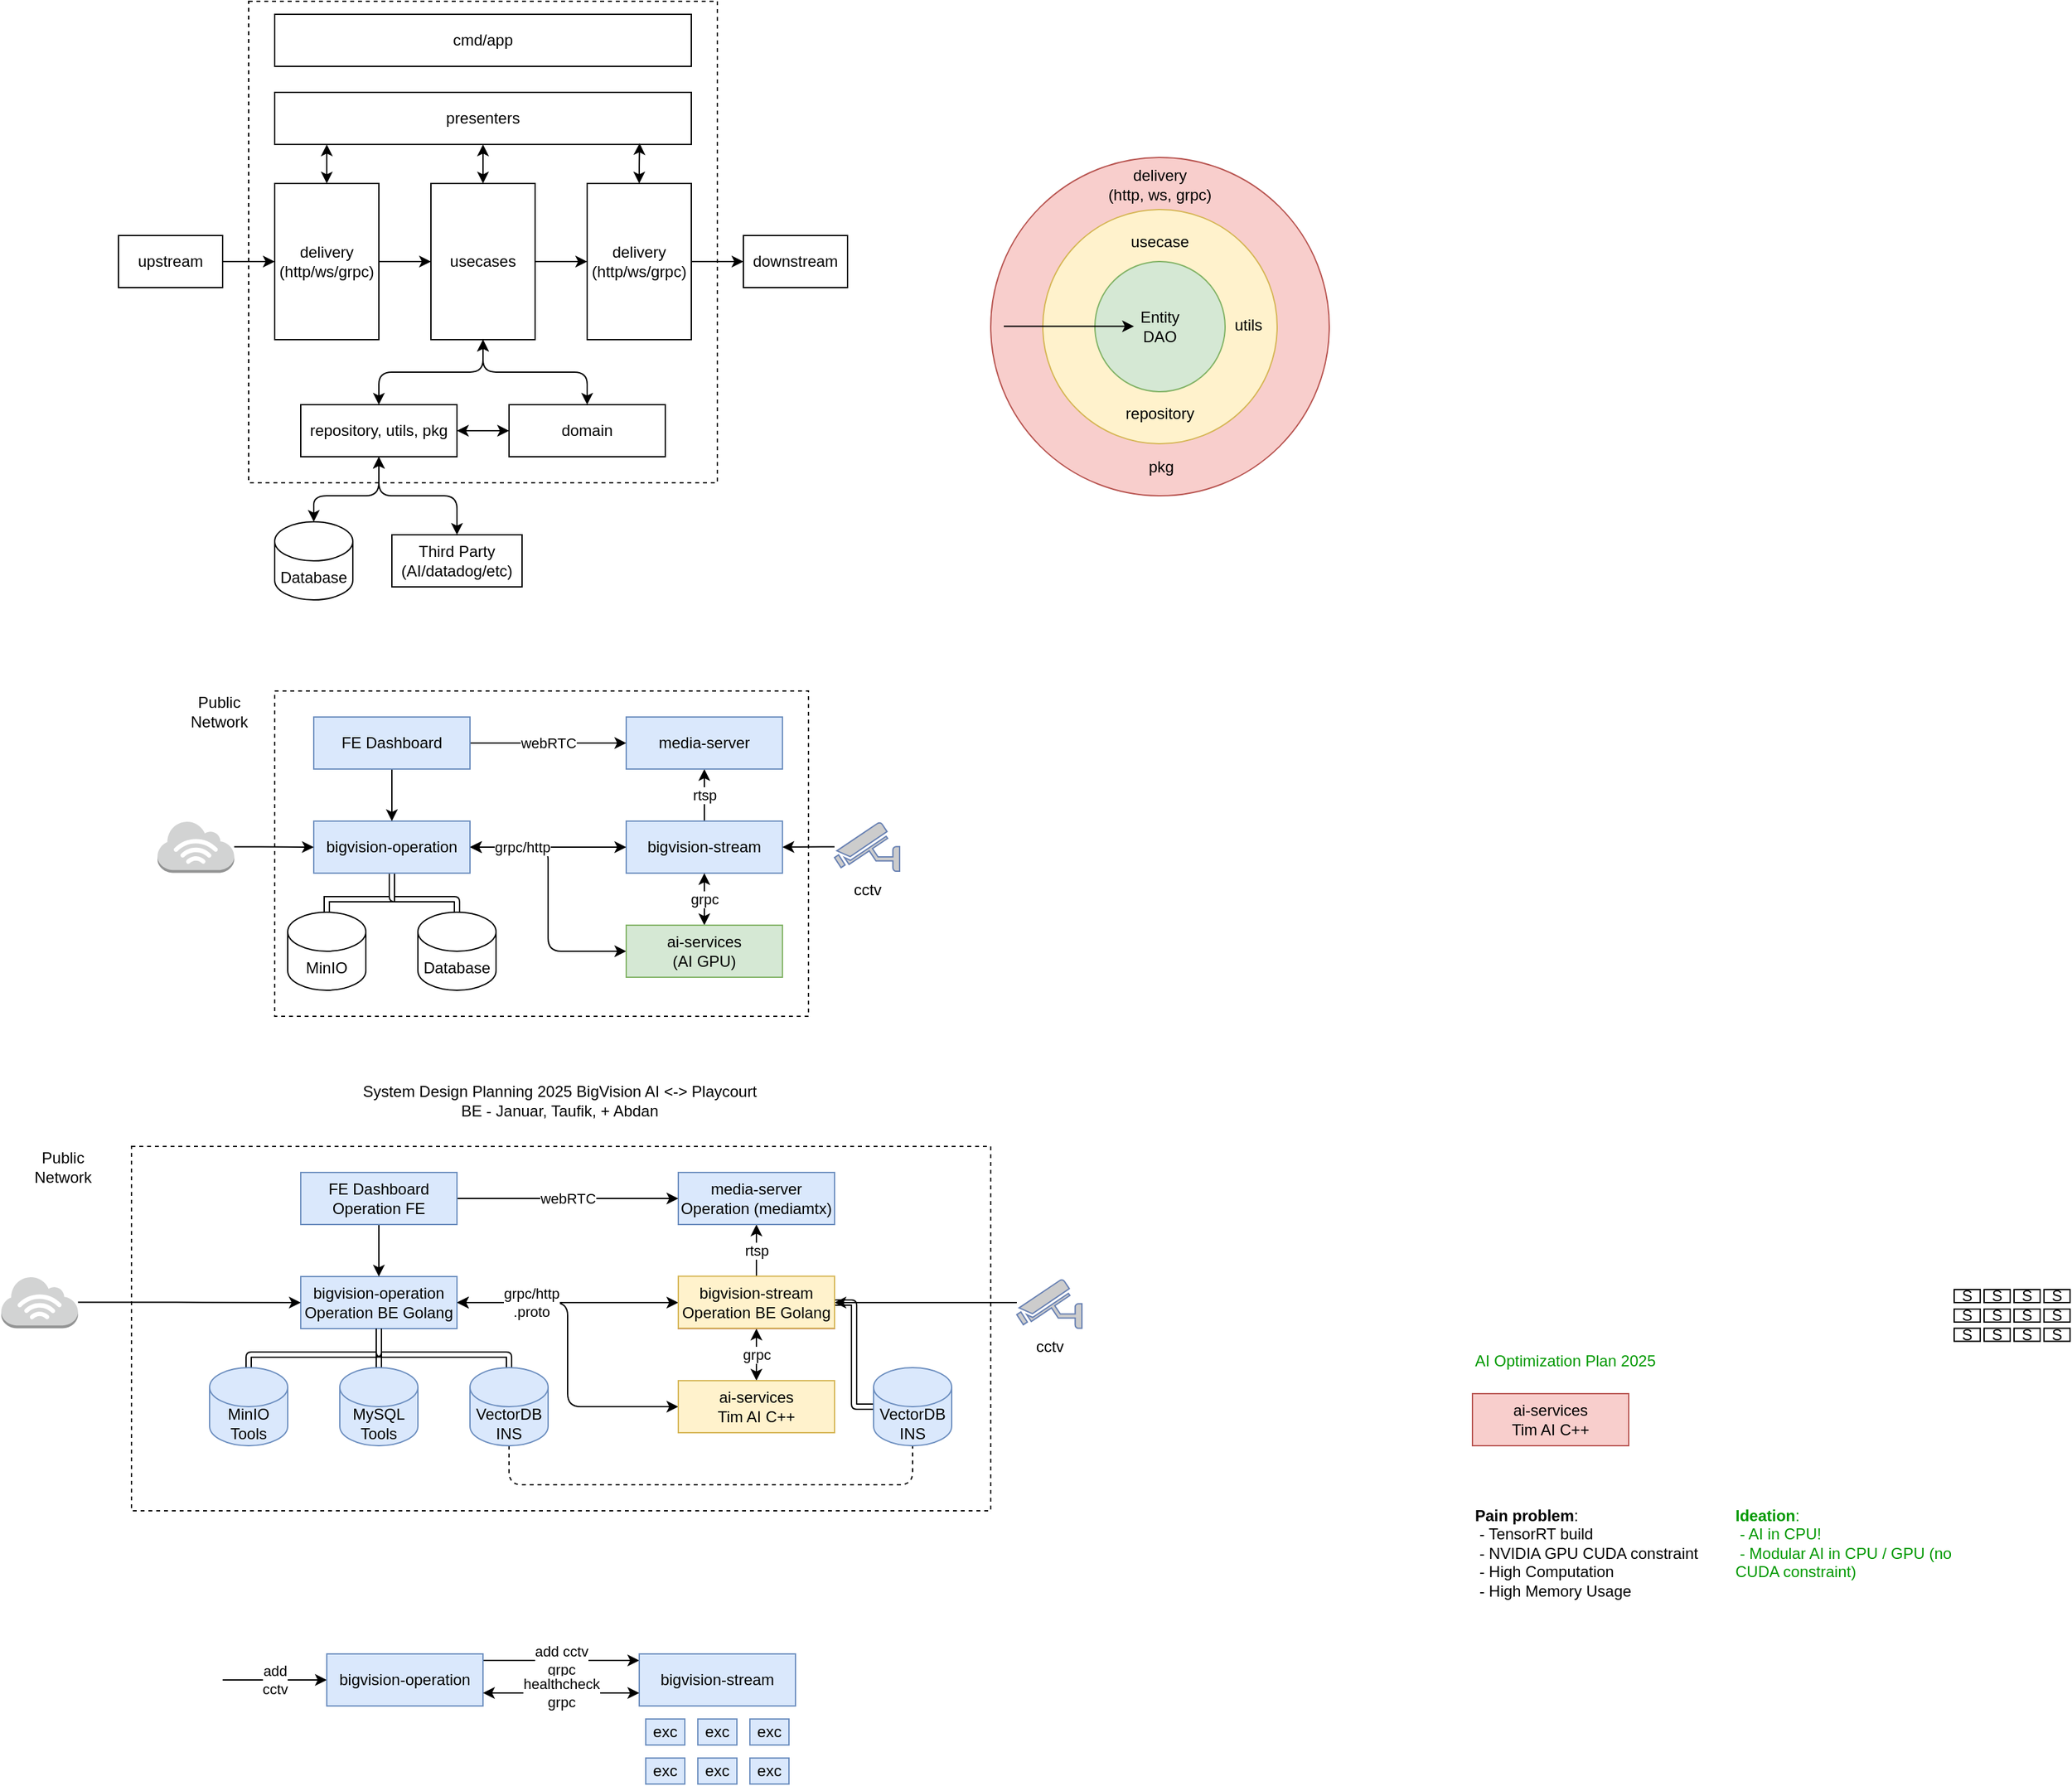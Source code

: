 <mxfile>
    <diagram id="ZXMdk7lqQfHx310gJnDg" name="Page-1">
        <mxGraphModel dx="2040" dy="1684" grid="1" gridSize="10" guides="1" tooltips="1" connect="1" arrows="1" fold="1" page="1" pageScale="1" pageWidth="850" pageHeight="1100" math="0" shadow="0">
            <root>
                <mxCell id="0"/>
                <mxCell id="1" parent="0"/>
                <mxCell id="68" value="" style="rounded=0;whiteSpace=wrap;html=1;fillColor=none;dashed=1;" parent="1" vertex="1">
                    <mxGeometry x="140" y="-1070" width="360" height="370" as="geometry"/>
                </mxCell>
                <mxCell id="56" value="Entity" style="ellipse;whiteSpace=wrap;html=1;aspect=fixed;fillColor=#f8cecc;strokeColor=#b85450;" parent="1" vertex="1">
                    <mxGeometry x="710" y="-950" width="260" height="260" as="geometry"/>
                </mxCell>
                <mxCell id="55" value="Entity" style="ellipse;whiteSpace=wrap;html=1;aspect=fixed;fillColor=#fff2cc;strokeColor=#d6b656;" parent="1" vertex="1">
                    <mxGeometry x="750" y="-910" width="180" height="180" as="geometry"/>
                </mxCell>
                <mxCell id="7" value="" style="edgeStyle=none;html=1;" parent="1" source="2" target="6" edge="1">
                    <mxGeometry relative="1" as="geometry"/>
                </mxCell>
                <mxCell id="2" value="upstream" style="rounded=0;whiteSpace=wrap;html=1;" parent="1" vertex="1">
                    <mxGeometry x="40" y="-890" width="80" height="40" as="geometry"/>
                </mxCell>
                <mxCell id="3" value="downstream" style="rounded=0;whiteSpace=wrap;html=1;" parent="1" vertex="1">
                    <mxGeometry x="520" y="-890" width="80" height="40" as="geometry"/>
                </mxCell>
                <mxCell id="5" value="Database" style="shape=cylinder3;whiteSpace=wrap;html=1;boundedLbl=1;backgroundOutline=1;size=15;" parent="1" vertex="1">
                    <mxGeometry x="160" y="-670" width="60" height="60" as="geometry"/>
                </mxCell>
                <mxCell id="10" value="" style="edgeStyle=none;html=1;" parent="1" source="6" target="9" edge="1">
                    <mxGeometry relative="1" as="geometry"/>
                </mxCell>
                <mxCell id="48" style="edgeStyle=orthogonalEdgeStyle;html=1;entryX=0.125;entryY=1;entryDx=0;entryDy=0;entryPerimeter=0;startArrow=classic;startFill=1;" parent="1" source="6" target="17" edge="1">
                    <mxGeometry relative="1" as="geometry"/>
                </mxCell>
                <mxCell id="6" value="delivery&lt;br&gt;(http/ws/grpc)" style="rounded=0;whiteSpace=wrap;html=1;" parent="1" vertex="1">
                    <mxGeometry x="160" y="-930" width="80" height="120" as="geometry"/>
                </mxCell>
                <mxCell id="43" value="" style="edgeStyle=orthogonalEdgeStyle;html=1;startArrow=none;startFill=0;" parent="1" source="9" target="42" edge="1">
                    <mxGeometry relative="1" as="geometry"/>
                </mxCell>
                <mxCell id="49" style="edgeStyle=orthogonalEdgeStyle;html=1;entryX=0.5;entryY=0;entryDx=0;entryDy=0;startArrow=classic;startFill=1;" parent="1" source="9" target="26" edge="1">
                    <mxGeometry relative="1" as="geometry"/>
                </mxCell>
                <mxCell id="50" style="edgeStyle=orthogonalEdgeStyle;html=1;entryX=0.5;entryY=0;entryDx=0;entryDy=0;startArrow=classic;startFill=1;" parent="1" source="9" target="38" edge="1">
                    <mxGeometry relative="1" as="geometry"/>
                </mxCell>
                <mxCell id="9" value="usecases" style="rounded=0;whiteSpace=wrap;html=1;" parent="1" vertex="1">
                    <mxGeometry x="280" y="-930" width="80" height="120" as="geometry"/>
                </mxCell>
                <mxCell id="21" style="edgeStyle=none;html=1;entryX=0.75;entryY=0;entryDx=0;entryDy=0;startArrow=classic;startFill=1;" parent="1" edge="1">
                    <mxGeometry relative="1" as="geometry">
                        <mxPoint x="320" y="-960" as="sourcePoint"/>
                        <mxPoint x="320" y="-930" as="targetPoint"/>
                    </mxGeometry>
                </mxCell>
                <mxCell id="17" value="presenters" style="rounded=0;whiteSpace=wrap;html=1;" parent="1" vertex="1">
                    <mxGeometry x="160" y="-1000" width="320" height="40" as="geometry"/>
                </mxCell>
                <mxCell id="39" value="" style="edgeStyle=orthogonalEdgeStyle;html=1;startArrow=classic;startFill=1;" parent="1" source="26" target="38" edge="1">
                    <mxGeometry relative="1" as="geometry"/>
                </mxCell>
                <mxCell id="26" value="repository, utils, pkg" style="rounded=0;whiteSpace=wrap;html=1;" parent="1" vertex="1">
                    <mxGeometry x="180" y="-760" width="120" height="40" as="geometry"/>
                </mxCell>
                <mxCell id="38" value="domain" style="rounded=0;whiteSpace=wrap;html=1;" parent="1" vertex="1">
                    <mxGeometry x="340" y="-760" width="120" height="40" as="geometry"/>
                </mxCell>
                <mxCell id="44" style="edgeStyle=orthogonalEdgeStyle;html=1;startArrow=none;startFill=0;" parent="1" source="42" target="3" edge="1">
                    <mxGeometry relative="1" as="geometry"/>
                </mxCell>
                <mxCell id="47" style="edgeStyle=orthogonalEdgeStyle;html=1;entryX=0.876;entryY=0.976;entryDx=0;entryDy=0;entryPerimeter=0;startArrow=classic;startFill=1;" parent="1" source="42" target="17" edge="1">
                    <mxGeometry relative="1" as="geometry"/>
                </mxCell>
                <mxCell id="42" value="delivery&lt;br&gt;(http/ws/grpc)" style="rounded=0;whiteSpace=wrap;html=1;" parent="1" vertex="1">
                    <mxGeometry x="400" y="-930" width="80" height="120" as="geometry"/>
                </mxCell>
                <mxCell id="70" style="edgeStyle=orthogonalEdgeStyle;html=1;startArrow=classic;startFill=1;" parent="1" source="26" target="69" edge="1">
                    <mxGeometry relative="1" as="geometry">
                        <mxPoint x="240.037" y="-660.0" as="sourcePoint"/>
                        <Array as="points">
                            <mxPoint x="240" y="-690"/>
                            <mxPoint x="300" y="-690"/>
                        </Array>
                    </mxGeometry>
                </mxCell>
                <mxCell id="71" style="edgeStyle=orthogonalEdgeStyle;html=1;entryX=0.5;entryY=0;entryDx=0;entryDy=0;entryPerimeter=0;startArrow=classic;startFill=1;" parent="1" source="26" target="5" edge="1">
                    <mxGeometry relative="1" as="geometry">
                        <mxPoint x="240.037" y="-660.0" as="sourcePoint"/>
                        <Array as="points">
                            <mxPoint x="240" y="-690"/>
                            <mxPoint x="190" y="-690"/>
                        </Array>
                    </mxGeometry>
                </mxCell>
                <mxCell id="54" value="Entity&lt;br&gt;DAO" style="ellipse;whiteSpace=wrap;html=1;aspect=fixed;fillColor=#d5e8d4;strokeColor=#82b366;" parent="1" vertex="1">
                    <mxGeometry x="790" y="-870" width="100" height="100" as="geometry"/>
                </mxCell>
                <mxCell id="57" value="usecase" style="text;html=1;strokeColor=none;fillColor=none;align=center;verticalAlign=middle;whiteSpace=wrap;rounded=0;" parent="1" vertex="1">
                    <mxGeometry x="810" y="-900" width="60" height="30" as="geometry"/>
                </mxCell>
                <mxCell id="58" value="delivery&lt;br&gt;(http, ws, grpc)" style="text;html=1;strokeColor=none;fillColor=none;align=center;verticalAlign=middle;whiteSpace=wrap;rounded=0;" parent="1" vertex="1">
                    <mxGeometry x="780" y="-944" width="120" height="30" as="geometry"/>
                </mxCell>
                <mxCell id="61" value="repository" style="text;html=1;strokeColor=none;fillColor=none;align=center;verticalAlign=middle;whiteSpace=wrap;rounded=0;" parent="1" vertex="1">
                    <mxGeometry x="810" y="-768" width="60" height="30" as="geometry"/>
                </mxCell>
                <mxCell id="62" value="pkg" style="text;html=1;strokeColor=none;fillColor=none;align=center;verticalAlign=middle;whiteSpace=wrap;rounded=0;" parent="1" vertex="1">
                    <mxGeometry x="811" y="-727" width="60" height="30" as="geometry"/>
                </mxCell>
                <mxCell id="63" value="cmd/app" style="rounded=0;whiteSpace=wrap;html=1;" parent="1" vertex="1">
                    <mxGeometry x="160" y="-1060" width="320" height="40" as="geometry"/>
                </mxCell>
                <mxCell id="67" value="utils" style="text;html=1;strokeColor=none;fillColor=none;align=center;verticalAlign=middle;whiteSpace=wrap;rounded=0;" parent="1" vertex="1">
                    <mxGeometry x="878" y="-836" width="60" height="30" as="geometry"/>
                </mxCell>
                <mxCell id="69" value="Third Party&lt;br&gt;(AI/datadog/etc)" style="rounded=0;whiteSpace=wrap;html=1;" parent="1" vertex="1">
                    <mxGeometry x="250" y="-660" width="100" height="40" as="geometry"/>
                </mxCell>
                <mxCell id="76" value="" style="endArrow=classic;html=1;" parent="1" edge="1">
                    <mxGeometry width="50" height="50" relative="1" as="geometry">
                        <mxPoint x="720" y="-820.25" as="sourcePoint"/>
                        <mxPoint x="820" y="-820.25" as="targetPoint"/>
                    </mxGeometry>
                </mxCell>
                <mxCell id="98" value="" style="rounded=0;whiteSpace=wrap;html=1;fontColor=#000000;dashed=1;" parent="1" vertex="1">
                    <mxGeometry x="160" y="-540" width="410" height="250" as="geometry"/>
                </mxCell>
                <mxCell id="99" value="" style="edgeStyle=orthogonalEdgeStyle;html=1;shape=link;" parent="1" source="102" target="103" edge="1">
                    <mxGeometry relative="1" as="geometry">
                        <Array as="points">
                            <mxPoint x="250" y="-380"/>
                            <mxPoint x="300" y="-380"/>
                        </Array>
                    </mxGeometry>
                </mxCell>
                <mxCell id="100" style="edgeStyle=orthogonalEdgeStyle;html=1;entryX=0;entryY=0.5;entryDx=0;entryDy=0;startArrow=classic;startFill=1;" parent="1" source="102" target="107" edge="1">
                    <mxGeometry relative="1" as="geometry"/>
                </mxCell>
                <mxCell id="101" style="edgeStyle=orthogonalEdgeStyle;rounded=0;orthogonalLoop=1;jettySize=auto;html=1;shape=link;" parent="1" source="102" target="118" edge="1">
                    <mxGeometry relative="1" as="geometry"/>
                </mxCell>
                <mxCell id="102" value="bigvision-operation" style="rounded=0;whiteSpace=wrap;html=1;fillColor=#dae8fc;strokeColor=#6c8ebf;" parent="1" vertex="1">
                    <mxGeometry x="190" y="-440" width="120" height="40" as="geometry"/>
                </mxCell>
                <mxCell id="103" value="Database" style="shape=cylinder3;whiteSpace=wrap;html=1;boundedLbl=1;backgroundOutline=1;size=15;" parent="1" vertex="1">
                    <mxGeometry x="270" y="-370" width="60" height="60" as="geometry"/>
                </mxCell>
                <mxCell id="104" value="rtsp" style="edgeStyle=orthogonalEdgeStyle;html=1;startArrow=none;startFill=0;" parent="1" source="105" target="109" edge="1">
                    <mxGeometry relative="1" as="geometry"/>
                </mxCell>
                <mxCell id="105" value="bigvision-stream" style="rounded=0;whiteSpace=wrap;html=1;fillColor=#dae8fc;strokeColor=#6c8ebf;" parent="1" vertex="1">
                    <mxGeometry x="430" y="-440" width="120" height="40" as="geometry"/>
                </mxCell>
                <mxCell id="106" value="grpc" style="edgeStyle=orthogonalEdgeStyle;html=1;startArrow=classic;startFill=1;" parent="1" source="107" target="105" edge="1">
                    <mxGeometry relative="1" as="geometry"/>
                </mxCell>
                <mxCell id="107" value="ai-services&lt;br&gt;(AI GPU)" style="rounded=0;whiteSpace=wrap;html=1;fillColor=#d5e8d4;strokeColor=#82b366;" parent="1" vertex="1">
                    <mxGeometry x="430" y="-360" width="120" height="40" as="geometry"/>
                </mxCell>
                <mxCell id="108" value="grpc/http" style="edgeStyle=none;html=1;startArrow=classic;startFill=1;" parent="1" source="102" target="105" edge="1">
                    <mxGeometry x="-0.333" relative="1" as="geometry">
                        <mxPoint as="offset"/>
                    </mxGeometry>
                </mxCell>
                <mxCell id="109" value="media-server" style="rounded=0;whiteSpace=wrap;html=1;fillColor=#dae8fc;strokeColor=#6c8ebf;" parent="1" vertex="1">
                    <mxGeometry x="430" y="-520" width="120" height="40" as="geometry"/>
                </mxCell>
                <mxCell id="110" style="edgeStyle=orthogonalEdgeStyle;html=1;startArrow=none;startFill=0;" parent="1" source="112" target="102" edge="1">
                    <mxGeometry relative="1" as="geometry"/>
                </mxCell>
                <mxCell id="111" value="webRTC" style="edgeStyle=orthogonalEdgeStyle;html=1;entryX=0;entryY=0.5;entryDx=0;entryDy=0;startArrow=none;startFill=0;" parent="1" source="112" target="109" edge="1">
                    <mxGeometry relative="1" as="geometry"/>
                </mxCell>
                <mxCell id="112" value="FE Dashboard" style="rounded=0;whiteSpace=wrap;html=1;fillColor=#dae8fc;strokeColor=#6c8ebf;" parent="1" vertex="1">
                    <mxGeometry x="190" y="-520" width="120" height="40" as="geometry"/>
                </mxCell>
                <mxCell id="113" style="edgeStyle=orthogonalEdgeStyle;html=1;startArrow=none;startFill=0;" parent="1" source="114" target="105" edge="1">
                    <mxGeometry relative="1" as="geometry"/>
                </mxCell>
                <mxCell id="114" value="&lt;font color=&quot;#000000&quot;&gt;cctv&lt;/font&gt;" style="fontColor=#0066CC;verticalAlign=top;verticalLabelPosition=bottom;labelPosition=center;align=center;html=1;outlineConnect=0;fillColor=#CCCCCC;strokeColor=#6881B3;gradientColor=none;gradientDirection=north;strokeWidth=2;shape=mxgraph.networks.security_camera;flipH=1;" parent="1" vertex="1">
                    <mxGeometry x="590" y="-439" width="50" height="37.5" as="geometry"/>
                </mxCell>
                <mxCell id="115" style="edgeStyle=orthogonalEdgeStyle;html=1;fontColor=#000000;startArrow=none;startFill=0;" parent="1" source="116" target="102" edge="1">
                    <mxGeometry relative="1" as="geometry"/>
                </mxCell>
                <mxCell id="116" value="" style="outlineConnect=0;dashed=0;verticalLabelPosition=bottom;verticalAlign=top;align=center;html=1;shape=mxgraph.aws3.internet_3;fillColor=#D2D3D3;gradientColor=none;strokeColor=#B266FF;strokeWidth=2;" parent="1" vertex="1">
                    <mxGeometry x="70" y="-440.24" width="58.87" height="39.99" as="geometry"/>
                </mxCell>
                <mxCell id="117" value="Public &lt;br&gt;Network" style="text;html=1;align=center;verticalAlign=middle;resizable=0;points=[];autosize=1;strokeColor=none;" parent="1" vertex="1">
                    <mxGeometry x="90" y="-540" width="54" height="32" as="geometry"/>
                </mxCell>
                <mxCell id="118" value="MinIO" style="shape=cylinder3;whiteSpace=wrap;html=1;boundedLbl=1;backgroundOutline=1;size=15;" parent="1" vertex="1">
                    <mxGeometry x="170" y="-370" width="60" height="60" as="geometry"/>
                </mxCell>
                <mxCell id="119" value="" style="rounded=0;whiteSpace=wrap;html=1;fontColor=#000000;dashed=1;" parent="1" vertex="1">
                    <mxGeometry x="50" y="-190" width="660" height="280" as="geometry"/>
                </mxCell>
                <mxCell id="120" value="" style="edgeStyle=orthogonalEdgeStyle;html=1;shape=link;exitX=0.5;exitY=1;exitDx=0;exitDy=0;" parent="1" source="123" target="124" edge="1">
                    <mxGeometry relative="1" as="geometry">
                        <Array as="points">
                            <mxPoint x="240" y="-30"/>
                            <mxPoint x="340" y="-30"/>
                        </Array>
                    </mxGeometry>
                </mxCell>
                <mxCell id="121" style="edgeStyle=orthogonalEdgeStyle;html=1;entryX=0;entryY=0.5;entryDx=0;entryDy=0;startArrow=classic;startFill=1;" parent="1" source="123" target="128" edge="1">
                    <mxGeometry relative="1" as="geometry"/>
                </mxCell>
                <mxCell id="122" style="edgeStyle=orthogonalEdgeStyle;rounded=0;orthogonalLoop=1;jettySize=auto;html=1;shape=link;" parent="1" source="123" target="139" edge="1">
                    <mxGeometry relative="1" as="geometry"/>
                </mxCell>
                <mxCell id="123" value="bigvision-operation&lt;br&gt;Operation BE Golang" style="rounded=0;whiteSpace=wrap;html=1;fillColor=#dae8fc;strokeColor=#6c8ebf;" parent="1" vertex="1">
                    <mxGeometry x="180" y="-90" width="120" height="40" as="geometry"/>
                </mxCell>
                <mxCell id="144" style="edgeStyle=orthogonalEdgeStyle;html=1;entryX=0.5;entryY=1;entryDx=0;entryDy=0;entryPerimeter=0;endArrow=none;endFill=0;dashed=1;" parent="1" source="124" target="142" edge="1">
                    <mxGeometry relative="1" as="geometry">
                        <Array as="points">
                            <mxPoint x="340" y="70"/>
                            <mxPoint x="650" y="70"/>
                        </Array>
                    </mxGeometry>
                </mxCell>
                <mxCell id="124" value="VectorDB&lt;br&gt;INS" style="shape=cylinder3;whiteSpace=wrap;html=1;boundedLbl=1;backgroundOutline=1;size=15;fillColor=#dae8fc;strokeColor=#6c8ebf;" parent="1" vertex="1">
                    <mxGeometry x="310" y="-20" width="60" height="60" as="geometry"/>
                </mxCell>
                <mxCell id="125" value="rtsp" style="edgeStyle=orthogonalEdgeStyle;html=1;startArrow=none;startFill=0;" parent="1" source="126" target="130" edge="1">
                    <mxGeometry relative="1" as="geometry"/>
                </mxCell>
                <mxCell id="126" value="bigvision-stream" style="rounded=0;whiteSpace=wrap;html=1;fillColor=#f8cecc;strokeColor=#b85450;" parent="1" vertex="1">
                    <mxGeometry x="470" y="-90" width="120" height="40" as="geometry"/>
                </mxCell>
                <mxCell id="127" value="grpc" style="edgeStyle=orthogonalEdgeStyle;html=1;startArrow=classic;startFill=1;" parent="1" source="128" target="126" edge="1">
                    <mxGeometry relative="1" as="geometry"/>
                </mxCell>
                <mxCell id="128" value="ai-services&lt;br&gt;Tim AI C++" style="rounded=0;whiteSpace=wrap;html=1;fillColor=#fff2cc;strokeColor=#d6b656;" parent="1" vertex="1">
                    <mxGeometry x="470" y="-10" width="120" height="40" as="geometry"/>
                </mxCell>
                <mxCell id="129" value="grpc/http&lt;br&gt;.proto" style="edgeStyle=none;html=1;startArrow=classic;startFill=1;" parent="1" source="123" target="126" edge="1">
                    <mxGeometry x="-0.333" relative="1" as="geometry">
                        <mxPoint as="offset"/>
                    </mxGeometry>
                </mxCell>
                <mxCell id="130" value="media-server&lt;br&gt;Operation (mediamtx)" style="rounded=0;whiteSpace=wrap;html=1;fillColor=#dae8fc;strokeColor=#6c8ebf;" parent="1" vertex="1">
                    <mxGeometry x="470" y="-170" width="120" height="40" as="geometry"/>
                </mxCell>
                <mxCell id="131" style="edgeStyle=orthogonalEdgeStyle;html=1;startArrow=none;startFill=0;" parent="1" source="133" target="123" edge="1">
                    <mxGeometry relative="1" as="geometry"/>
                </mxCell>
                <mxCell id="132" value="webRTC" style="edgeStyle=orthogonalEdgeStyle;html=1;entryX=0;entryY=0.5;entryDx=0;entryDy=0;startArrow=none;startFill=0;" parent="1" source="133" target="130" edge="1">
                    <mxGeometry relative="1" as="geometry"/>
                </mxCell>
                <mxCell id="133" value="FE Dashboard&lt;br&gt;Operation FE" style="rounded=0;whiteSpace=wrap;html=1;fillColor=#dae8fc;strokeColor=#6c8ebf;" parent="1" vertex="1">
                    <mxGeometry x="180" y="-170" width="120" height="40" as="geometry"/>
                </mxCell>
                <mxCell id="134" style="edgeStyle=orthogonalEdgeStyle;html=1;startArrow=none;startFill=0;" parent="1" source="135" target="126" edge="1">
                    <mxGeometry relative="1" as="geometry">
                        <Array as="points">
                            <mxPoint x="705" y="-70"/>
                        </Array>
                    </mxGeometry>
                </mxCell>
                <mxCell id="136" style="edgeStyle=orthogonalEdgeStyle;html=1;fontColor=#000000;startArrow=none;startFill=0;" parent="1" source="137" target="123" edge="1">
                    <mxGeometry relative="1" as="geometry"/>
                </mxCell>
                <mxCell id="137" value="" style="outlineConnect=0;dashed=0;verticalLabelPosition=bottom;verticalAlign=top;align=center;html=1;shape=mxgraph.aws3.internet_3;fillColor=#D2D3D3;gradientColor=none;strokeColor=#B266FF;strokeWidth=2;" parent="1" vertex="1">
                    <mxGeometry x="-50" y="-90.24" width="58.87" height="39.99" as="geometry"/>
                </mxCell>
                <mxCell id="138" value="Public &lt;br&gt;Network" style="text;html=1;align=center;verticalAlign=middle;resizable=0;points=[];autosize=1;strokeColor=none;" parent="1" vertex="1">
                    <mxGeometry x="-30" y="-190" width="54" height="32" as="geometry"/>
                </mxCell>
                <mxCell id="139" value="MySQL&lt;br&gt;Tools" style="shape=cylinder3;whiteSpace=wrap;html=1;boundedLbl=1;backgroundOutline=1;size=15;fillColor=#dae8fc;strokeColor=#6c8ebf;" parent="1" vertex="1">
                    <mxGeometry x="210" y="-20" width="60" height="60" as="geometry"/>
                </mxCell>
                <mxCell id="141" style="edgeStyle=orthogonalEdgeStyle;html=1;entryX=0.5;entryY=1;entryDx=0;entryDy=0;shape=link;" parent="1" source="140" target="123" edge="1">
                    <mxGeometry relative="1" as="geometry">
                        <Array as="points">
                            <mxPoint x="140" y="-30"/>
                            <mxPoint x="240" y="-30"/>
                        </Array>
                    </mxGeometry>
                </mxCell>
                <mxCell id="140" value="MinIO&lt;br&gt;Tools" style="shape=cylinder3;whiteSpace=wrap;html=1;boundedLbl=1;backgroundOutline=1;size=15;fillColor=#dae8fc;strokeColor=#6c8ebf;" parent="1" vertex="1">
                    <mxGeometry x="110" y="-20" width="60" height="60" as="geometry"/>
                </mxCell>
                <mxCell id="135" value="&lt;font color=&quot;#000000&quot;&gt;cctv&lt;/font&gt;" style="fontColor=#0066CC;verticalAlign=top;verticalLabelPosition=bottom;labelPosition=center;align=center;html=1;outlineConnect=0;fillColor=#CCCCCC;strokeColor=#6881B3;gradientColor=none;gradientDirection=north;strokeWidth=2;shape=mxgraph.networks.security_camera;flipH=1;labelBackgroundColor=default;" parent="1" vertex="1">
                    <mxGeometry x="730" y="-87.75" width="50" height="37.5" as="geometry"/>
                </mxCell>
                <mxCell id="143" style="edgeStyle=orthogonalEdgeStyle;shape=link;html=1;entryX=1;entryY=0.5;entryDx=0;entryDy=0;" parent="1" source="142" target="126" edge="1">
                    <mxGeometry relative="1" as="geometry"/>
                </mxCell>
                <mxCell id="142" value="VectorDB&lt;br&gt;INS" style="shape=cylinder3;whiteSpace=wrap;html=1;boundedLbl=1;backgroundOutline=1;size=15;fillColor=#dae8fc;strokeColor=#6c8ebf;" parent="1" vertex="1">
                    <mxGeometry x="620" y="-20" width="60" height="60" as="geometry"/>
                </mxCell>
                <mxCell id="148" value="add&lt;br&gt;cctv" style="edgeStyle=none;html=1;startArrow=classic;startFill=1;endArrow=none;endFill=0;" parent="1" source="146" edge="1">
                    <mxGeometry relative="1" as="geometry">
                        <mxPoint x="120" y="220" as="targetPoint"/>
                    </mxGeometry>
                </mxCell>
                <mxCell id="150" value="add cctv&lt;br&gt;grpc" style="edgeStyle=none;html=1;startArrow=none;startFill=0;endArrow=classic;endFill=1;" parent="1" edge="1">
                    <mxGeometry relative="1" as="geometry">
                        <mxPoint x="320" y="205" as="sourcePoint"/>
                        <mxPoint x="440" y="205" as="targetPoint"/>
                    </mxGeometry>
                </mxCell>
                <mxCell id="146" value="bigvision-operation" style="rounded=0;whiteSpace=wrap;html=1;fillColor=#dae8fc;strokeColor=#6c8ebf;" parent="1" vertex="1">
                    <mxGeometry x="200" y="200" width="120" height="40" as="geometry"/>
                </mxCell>
                <mxCell id="149" value="bigvision-stream" style="rounded=0;whiteSpace=wrap;html=1;fillColor=#dae8fc;strokeColor=#6c8ebf;" parent="1" vertex="1">
                    <mxGeometry x="440" y="200" width="120" height="40" as="geometry"/>
                </mxCell>
                <mxCell id="157" value="healthcheck&lt;br&gt;grpc" style="edgeStyle=none;html=1;startArrow=classic;startFill=1;endArrow=classic;endFill=1;" parent="1" edge="1">
                    <mxGeometry relative="1" as="geometry">
                        <mxPoint x="320" y="230" as="sourcePoint"/>
                        <mxPoint x="440" y="230" as="targetPoint"/>
                    </mxGeometry>
                </mxCell>
                <mxCell id="158" value="exc" style="rounded=0;whiteSpace=wrap;html=1;fillColor=#dae8fc;strokeColor=#6c8ebf;" parent="1" vertex="1">
                    <mxGeometry x="445" y="250" width="30" height="20" as="geometry"/>
                </mxCell>
                <mxCell id="159" value="exc" style="rounded=0;whiteSpace=wrap;html=1;fillColor=#dae8fc;strokeColor=#6c8ebf;" parent="1" vertex="1">
                    <mxGeometry x="485" y="250" width="30" height="20" as="geometry"/>
                </mxCell>
                <mxCell id="160" value="exc" style="rounded=0;whiteSpace=wrap;html=1;fillColor=#dae8fc;strokeColor=#6c8ebf;" parent="1" vertex="1">
                    <mxGeometry x="525" y="250" width="30" height="20" as="geometry"/>
                </mxCell>
                <mxCell id="161" value="exc" style="rounded=0;whiteSpace=wrap;html=1;fillColor=#dae8fc;strokeColor=#6c8ebf;" parent="1" vertex="1">
                    <mxGeometry x="445" y="280" width="30" height="20" as="geometry"/>
                </mxCell>
                <mxCell id="162" value="exc" style="rounded=0;whiteSpace=wrap;html=1;fillColor=#dae8fc;strokeColor=#6c8ebf;" parent="1" vertex="1">
                    <mxGeometry x="485" y="280" width="30" height="20" as="geometry"/>
                </mxCell>
                <mxCell id="163" value="exc" style="rounded=0;whiteSpace=wrap;html=1;fillColor=#dae8fc;strokeColor=#6c8ebf;" parent="1" vertex="1">
                    <mxGeometry x="525" y="280" width="30" height="20" as="geometry"/>
                </mxCell>
                <mxCell id="168" value="bigvision-stream&lt;br&gt;Operation BE Golang" style="rounded=0;whiteSpace=wrap;html=1;fillColor=#fff2cc;strokeColor=#d6b656;" vertex="1" parent="1">
                    <mxGeometry x="470" y="-90.25" width="120" height="40" as="geometry"/>
                </mxCell>
                <mxCell id="169" value="S" style="rounded=0;whiteSpace=wrap;html=1;" vertex="1" parent="1">
                    <mxGeometry x="1450" y="-80" width="20" height="10" as="geometry"/>
                </mxCell>
                <mxCell id="170" value="S" style="rounded=0;whiteSpace=wrap;html=1;" vertex="1" parent="1">
                    <mxGeometry x="1450" y="-65" width="20" height="10" as="geometry"/>
                </mxCell>
                <mxCell id="171" value="S" style="rounded=0;whiteSpace=wrap;html=1;" vertex="1" parent="1">
                    <mxGeometry x="1450" y="-50.25" width="20" height="10" as="geometry"/>
                </mxCell>
                <mxCell id="172" value="S" style="rounded=0;whiteSpace=wrap;html=1;" vertex="1" parent="1">
                    <mxGeometry x="1473" y="-80" width="20" height="10" as="geometry"/>
                </mxCell>
                <mxCell id="173" value="S" style="rounded=0;whiteSpace=wrap;html=1;" vertex="1" parent="1">
                    <mxGeometry x="1473" y="-65" width="20" height="10" as="geometry"/>
                </mxCell>
                <mxCell id="174" value="S" style="rounded=0;whiteSpace=wrap;html=1;" vertex="1" parent="1">
                    <mxGeometry x="1473" y="-50.25" width="20" height="10" as="geometry"/>
                </mxCell>
                <mxCell id="175" value="S" style="rounded=0;whiteSpace=wrap;html=1;" vertex="1" parent="1">
                    <mxGeometry x="1496" y="-80" width="20" height="10" as="geometry"/>
                </mxCell>
                <mxCell id="176" value="S" style="rounded=0;whiteSpace=wrap;html=1;" vertex="1" parent="1">
                    <mxGeometry x="1496" y="-65" width="20" height="10" as="geometry"/>
                </mxCell>
                <mxCell id="177" value="S" style="rounded=0;whiteSpace=wrap;html=1;" vertex="1" parent="1">
                    <mxGeometry x="1496" y="-50.25" width="20" height="10" as="geometry"/>
                </mxCell>
                <mxCell id="178" value="S" style="rounded=0;whiteSpace=wrap;html=1;" vertex="1" parent="1">
                    <mxGeometry x="1519" y="-80" width="20" height="10" as="geometry"/>
                </mxCell>
                <mxCell id="179" value="S" style="rounded=0;whiteSpace=wrap;html=1;" vertex="1" parent="1">
                    <mxGeometry x="1519" y="-65" width="20" height="10" as="geometry"/>
                </mxCell>
                <mxCell id="180" value="S" style="rounded=0;whiteSpace=wrap;html=1;" vertex="1" parent="1">
                    <mxGeometry x="1519" y="-50.25" width="20" height="10" as="geometry"/>
                </mxCell>
                <mxCell id="181" value="System Design Planning 2025 BigVision AI &amp;lt;-&amp;gt; Playcourt&lt;br&gt;BE - Januar, Taufik, + Abdan" style="text;html=1;strokeColor=none;fillColor=none;align=center;verticalAlign=middle;whiteSpace=wrap;rounded=0;" vertex="1" parent="1">
                    <mxGeometry x="49" y="-240" width="660" height="30" as="geometry"/>
                </mxCell>
                <mxCell id="182" value="ai-services&lt;br&gt;Tim AI C++" style="rounded=0;whiteSpace=wrap;html=1;fillColor=#f8cecc;strokeColor=#b85450;" vertex="1" parent="1">
                    <mxGeometry x="1080" width="120" height="40" as="geometry"/>
                </mxCell>
                <mxCell id="183" value="&lt;b&gt;Pain problem&lt;/b&gt;:&lt;br&gt;&amp;nbsp;- TensorRT build&lt;br&gt;&amp;nbsp;- NVIDIA GPU CUDA constraint&lt;br&gt;&amp;nbsp;- High Computation&lt;br&gt;&amp;nbsp;- High Memory Usage" style="text;html=1;strokeColor=none;fillColor=none;align=left;verticalAlign=top;whiteSpace=wrap;rounded=0;" vertex="1" parent="1">
                    <mxGeometry x="1080" y="80" width="200" height="80" as="geometry"/>
                </mxCell>
                <mxCell id="185" value="&lt;b&gt;Ideation&lt;/b&gt;:&lt;br&gt;&amp;nbsp;- AI in CPU!&lt;br&gt;&amp;nbsp;- Modular AI in CPU / GPU (no CUDA constraint)" style="text;html=1;strokeColor=none;fillColor=none;align=left;verticalAlign=top;whiteSpace=wrap;rounded=0;fontColor=#009900;" vertex="1" parent="1">
                    <mxGeometry x="1280" y="80" width="200" height="80" as="geometry"/>
                </mxCell>
                <mxCell id="186" value="AI Optimization Plan 2025" style="text;html=1;strokeColor=none;fillColor=none;align=left;verticalAlign=middle;whiteSpace=wrap;rounded=0;fontColor=#009900;" vertex="1" parent="1">
                    <mxGeometry x="1080" y="-40.25" width="160" height="30" as="geometry"/>
                </mxCell>
            </root>
        </mxGraphModel>
    </diagram>
</mxfile>